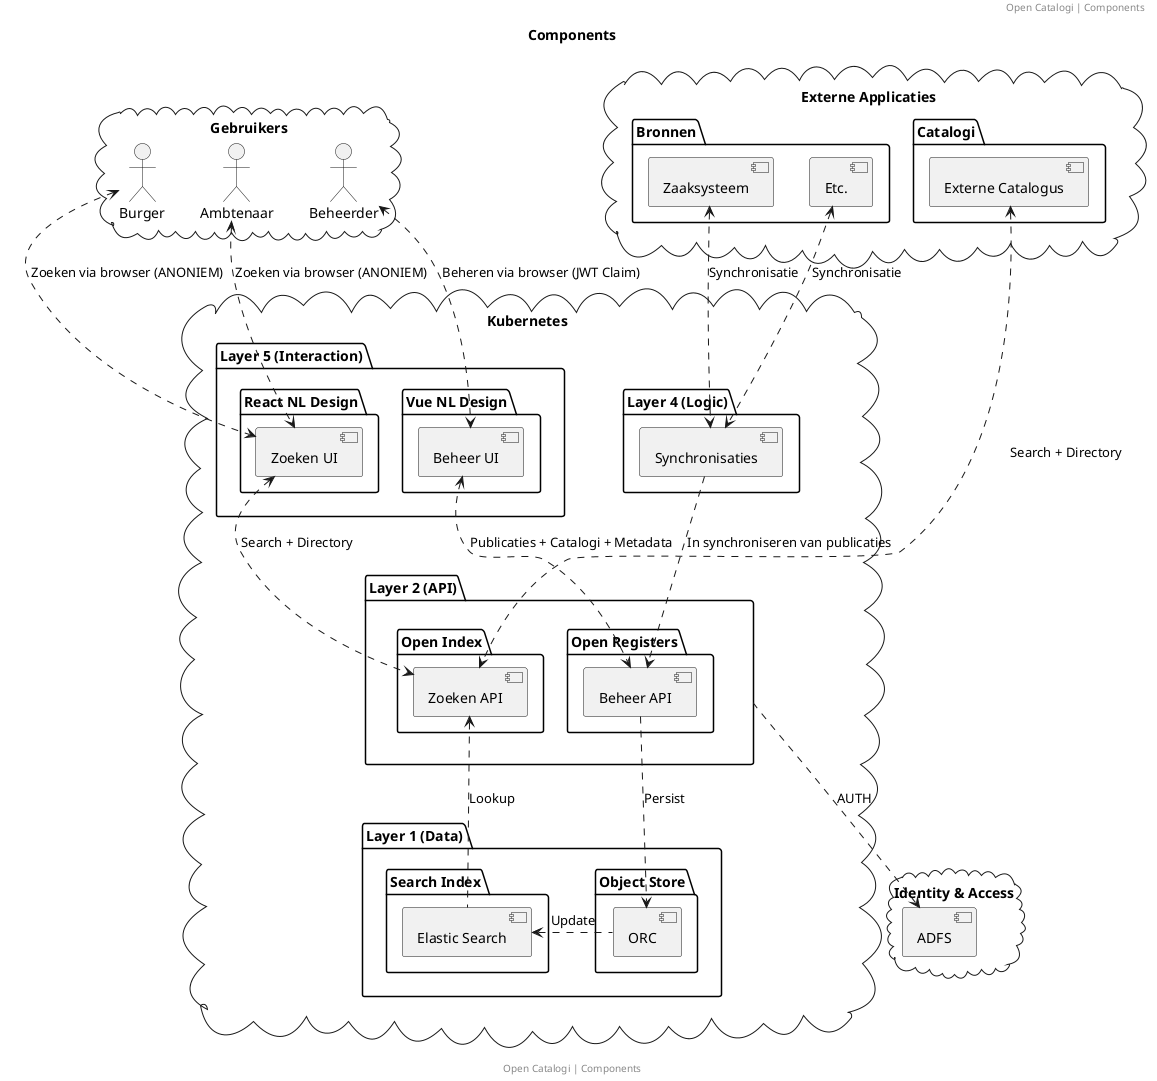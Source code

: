 @startuml
title: Components
footer: Open Catalogi | Components
header: Open Catalogi | Components

cloud "Identity & Access"{
 [ADFS] as identity
}

cloud "Gebruikers"{
actor "Burger" as burger
actor "Ambtenaar" as medewerker
actor "Beheerder" as adminUser
}

cloud "Externe Applicaties"{
package "Bronnen" {
 [Zaaksysteem] as ZGW
 [Etc.] as ETC
}
package "Catalogi" {
 [Externe Catalogus] as externalCatalogue
}
}

cloud "Kubernetes"{

package "Layer 5 (Interaction)" {
package "React NL Design" {
 [Zoeken UI] as ui
}

package "Vue NL Design" {
 [Beheer UI] as admin
}
}

package "Layer 4 (Logic)" as layer4 {
 [Synchronisaties] as service
}

package "Layer 2 (API)" as layer2 {

package "Open Index" {
 [Zoeken API] as SearchAPI
}
package "Open Registers" {
 [Beheer API] as ObjectsAPI
}
}

package "Layer 1 (Data)" {

package "Search Index" {
 [Elastic Search] as search
}

package "Object Store" {
 [ORC] as db
}
}

externalCatalogue <..> SearchAPI: Search + Directory
burger <..> ui: Zoeken via browser (ANONIEM)
medewerker <..> ui: Zoeken via browser (ANONIEM)
adminUser <..> admin: Beheren via browser (JWT Claim)

ui <..> SearchAPI: Search + Directory
admin <..> ObjectsAPI: Publicaties + Catalogi + Metadata
ZGW <..> service: Synchronisatie
ETC <..> service: Synchronisatie

db .left.> search: Update
ObjectsAPI .down.> db: Persist
SearchAPI <.down. search: Lookup
layer2 .down.> identity: AUTH
service .down.> ObjectsAPI: In synchroniseren van publicaties
@enduml